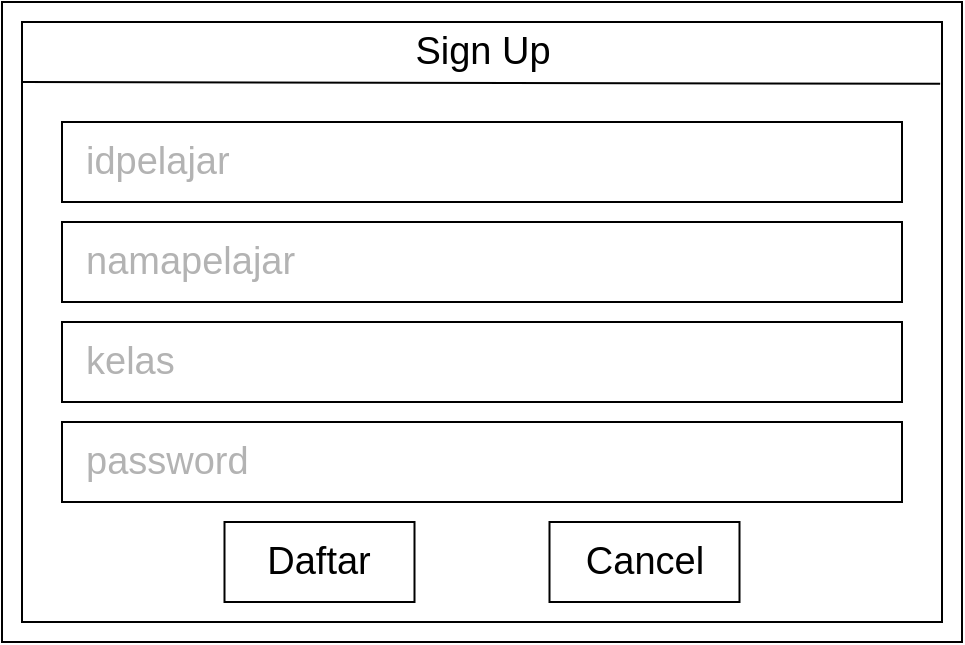<mxfile version="15.8.9" type="github">
  <diagram id="rSy3vBWlD8uKxvPKqa_b" name="Page-1">
    <mxGraphModel dx="1422" dy="705" grid="1" gridSize="10" guides="1" tooltips="1" connect="1" arrows="1" fold="1" page="1" pageScale="1" pageWidth="850" pageHeight="1100" math="0" shadow="0">
      <root>
        <mxCell id="0" />
        <mxCell id="1" parent="0" />
        <mxCell id="7oy1HxcPKjW8ExdO0LM7-1" value="" style="rounded=0;whiteSpace=wrap;html=1;" parent="1" vertex="1">
          <mxGeometry x="200" y="80" width="480" height="320" as="geometry" />
        </mxCell>
        <mxCell id="cdg_WAYX9xNV_joyq2Tx-1" value="" style="rounded=0;whiteSpace=wrap;html=1;" vertex="1" parent="1">
          <mxGeometry x="210" y="90" width="460" height="300" as="geometry" />
        </mxCell>
        <mxCell id="cdg_WAYX9xNV_joyq2Tx-2" value="" style="endArrow=none;html=1;rounded=0;entryX=0;entryY=0.1;entryDx=0;entryDy=0;entryPerimeter=0;exitX=0.998;exitY=0.103;exitDx=0;exitDy=0;exitPerimeter=0;" edge="1" parent="1" source="cdg_WAYX9xNV_joyq2Tx-1" target="cdg_WAYX9xNV_joyq2Tx-1">
          <mxGeometry width="50" height="50" relative="1" as="geometry">
            <mxPoint x="400" y="390" as="sourcePoint" />
            <mxPoint x="450" y="340" as="targetPoint" />
          </mxGeometry>
        </mxCell>
        <mxCell id="cdg_WAYX9xNV_joyq2Tx-3" value="Sign Up" style="text;html=1;align=center;verticalAlign=middle;resizable=0;points=[];autosize=1;strokeColor=none;fillColor=none;fontSize=19;" vertex="1" parent="1">
          <mxGeometry x="400" y="90" width="80" height="30" as="geometry" />
        </mxCell>
        <mxCell id="cdg_WAYX9xNV_joyq2Tx-4" value="idpelajar" style="rounded=0;whiteSpace=wrap;html=1;fontSize=19;align=left;spacingLeft=10;fontColor=#B3B3B3;" vertex="1" parent="1">
          <mxGeometry x="230" y="140" width="420" height="40" as="geometry" />
        </mxCell>
        <mxCell id="cdg_WAYX9xNV_joyq2Tx-5" value="namapelajar" style="rounded=0;whiteSpace=wrap;html=1;fontSize=19;align=left;spacingLeft=10;fontColor=#B3B3B3;" vertex="1" parent="1">
          <mxGeometry x="230" y="190" width="420" height="40" as="geometry" />
        </mxCell>
        <mxCell id="cdg_WAYX9xNV_joyq2Tx-6" value="kelas" style="rounded=0;whiteSpace=wrap;html=1;fontSize=19;align=left;spacingLeft=10;fontColor=#B3B3B3;" vertex="1" parent="1">
          <mxGeometry x="230" y="240" width="420" height="40" as="geometry" />
        </mxCell>
        <mxCell id="cdg_WAYX9xNV_joyq2Tx-7" value="password" style="rounded=0;whiteSpace=wrap;html=1;fontSize=19;align=left;spacingLeft=10;fontColor=#B3B3B3;" vertex="1" parent="1">
          <mxGeometry x="230" y="290" width="420" height="40" as="geometry" />
        </mxCell>
        <mxCell id="cdg_WAYX9xNV_joyq2Tx-8" value="Daftar" style="rounded=0;whiteSpace=wrap;html=1;fontSize=19;" vertex="1" parent="1">
          <mxGeometry x="311.25" y="340" width="95" height="40" as="geometry" />
        </mxCell>
        <mxCell id="cdg_WAYX9xNV_joyq2Tx-10" value="Cancel" style="rounded=0;whiteSpace=wrap;html=1;fontSize=19;" vertex="1" parent="1">
          <mxGeometry x="473.75" y="340" width="95" height="40" as="geometry" />
        </mxCell>
      </root>
    </mxGraphModel>
  </diagram>
</mxfile>
